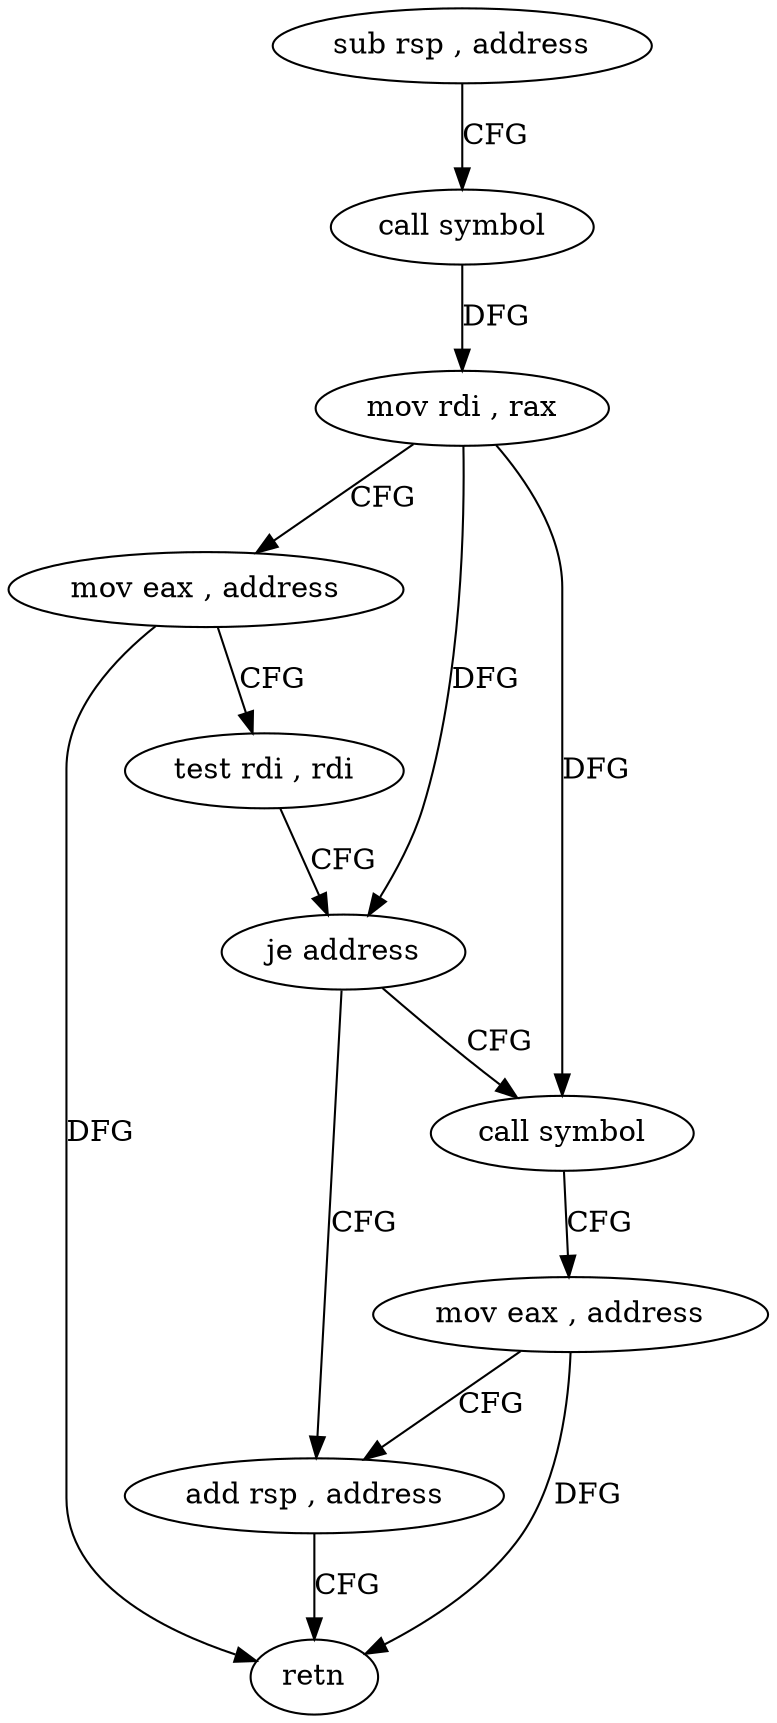 digraph "func" {
"152301" [label = "sub rsp , address" ]
"152305" [label = "call symbol" ]
"152310" [label = "mov rdi , rax" ]
"152313" [label = "mov eax , address" ]
"152318" [label = "test rdi , rdi" ]
"152321" [label = "je address" ]
"152333" [label = "add rsp , address" ]
"152323" [label = "call symbol" ]
"152337" [label = "retn" ]
"152328" [label = "mov eax , address" ]
"152301" -> "152305" [ label = "CFG" ]
"152305" -> "152310" [ label = "DFG" ]
"152310" -> "152313" [ label = "CFG" ]
"152310" -> "152321" [ label = "DFG" ]
"152310" -> "152323" [ label = "DFG" ]
"152313" -> "152318" [ label = "CFG" ]
"152313" -> "152337" [ label = "DFG" ]
"152318" -> "152321" [ label = "CFG" ]
"152321" -> "152333" [ label = "CFG" ]
"152321" -> "152323" [ label = "CFG" ]
"152333" -> "152337" [ label = "CFG" ]
"152323" -> "152328" [ label = "CFG" ]
"152328" -> "152333" [ label = "CFG" ]
"152328" -> "152337" [ label = "DFG" ]
}
